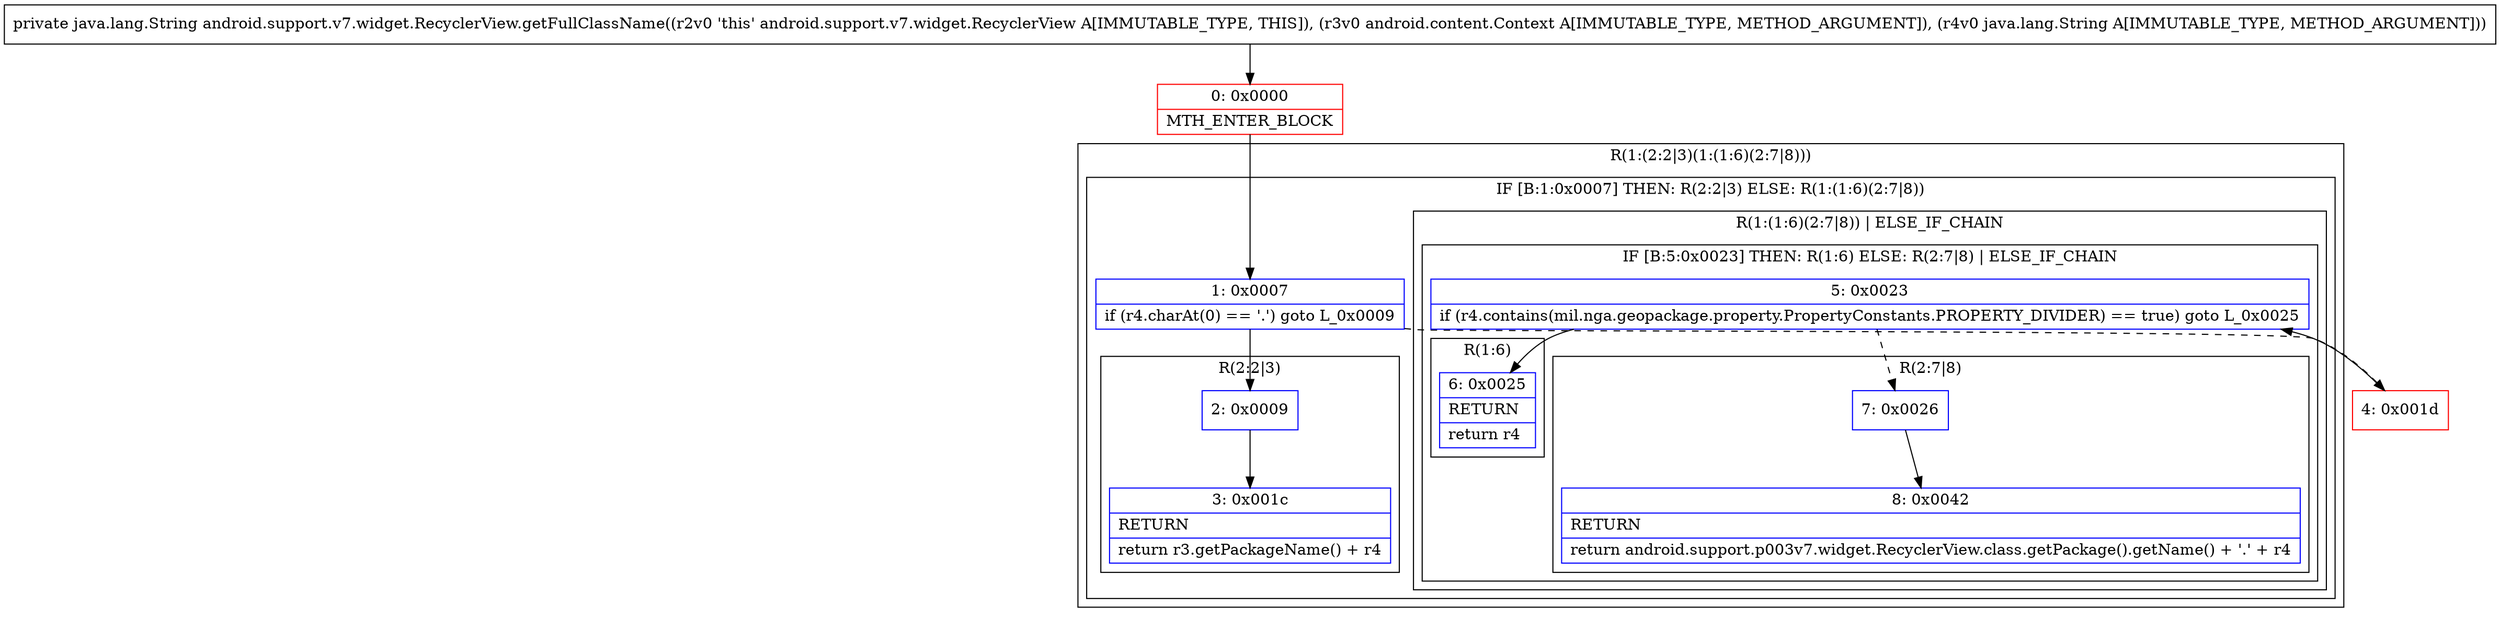 digraph "CFG forandroid.support.v7.widget.RecyclerView.getFullClassName(Landroid\/content\/Context;Ljava\/lang\/String;)Ljava\/lang\/String;" {
subgraph cluster_Region_2015430882 {
label = "R(1:(2:2|3)(1:(1:6)(2:7|8)))";
node [shape=record,color=blue];
subgraph cluster_IfRegion_447579832 {
label = "IF [B:1:0x0007] THEN: R(2:2|3) ELSE: R(1:(1:6)(2:7|8))";
node [shape=record,color=blue];
Node_1 [shape=record,label="{1\:\ 0x0007|if (r4.charAt(0) == '.') goto L_0x0009\l}"];
subgraph cluster_Region_23626485 {
label = "R(2:2|3)";
node [shape=record,color=blue];
Node_2 [shape=record,label="{2\:\ 0x0009}"];
Node_3 [shape=record,label="{3\:\ 0x001c|RETURN\l|return r3.getPackageName() + r4\l}"];
}
subgraph cluster_Region_40900554 {
label = "R(1:(1:6)(2:7|8)) | ELSE_IF_CHAIN\l";
node [shape=record,color=blue];
subgraph cluster_IfRegion_1927707006 {
label = "IF [B:5:0x0023] THEN: R(1:6) ELSE: R(2:7|8) | ELSE_IF_CHAIN\l";
node [shape=record,color=blue];
Node_5 [shape=record,label="{5\:\ 0x0023|if (r4.contains(mil.nga.geopackage.property.PropertyConstants.PROPERTY_DIVIDER) == true) goto L_0x0025\l}"];
subgraph cluster_Region_76065244 {
label = "R(1:6)";
node [shape=record,color=blue];
Node_6 [shape=record,label="{6\:\ 0x0025|RETURN\l|return r4\l}"];
}
subgraph cluster_Region_1093856402 {
label = "R(2:7|8)";
node [shape=record,color=blue];
Node_7 [shape=record,label="{7\:\ 0x0026}"];
Node_8 [shape=record,label="{8\:\ 0x0042|RETURN\l|return android.support.p003v7.widget.RecyclerView.class.getPackage().getName() + '.' + r4\l}"];
}
}
}
}
}
Node_0 [shape=record,color=red,label="{0\:\ 0x0000|MTH_ENTER_BLOCK\l}"];
Node_4 [shape=record,color=red,label="{4\:\ 0x001d}"];
MethodNode[shape=record,label="{private java.lang.String android.support.v7.widget.RecyclerView.getFullClassName((r2v0 'this' android.support.v7.widget.RecyclerView A[IMMUTABLE_TYPE, THIS]), (r3v0 android.content.Context A[IMMUTABLE_TYPE, METHOD_ARGUMENT]), (r4v0 java.lang.String A[IMMUTABLE_TYPE, METHOD_ARGUMENT])) }"];
MethodNode -> Node_0;
Node_1 -> Node_2;
Node_1 -> Node_4[style=dashed];
Node_2 -> Node_3;
Node_5 -> Node_6;
Node_5 -> Node_7[style=dashed];
Node_7 -> Node_8;
Node_0 -> Node_1;
Node_4 -> Node_5;
}


